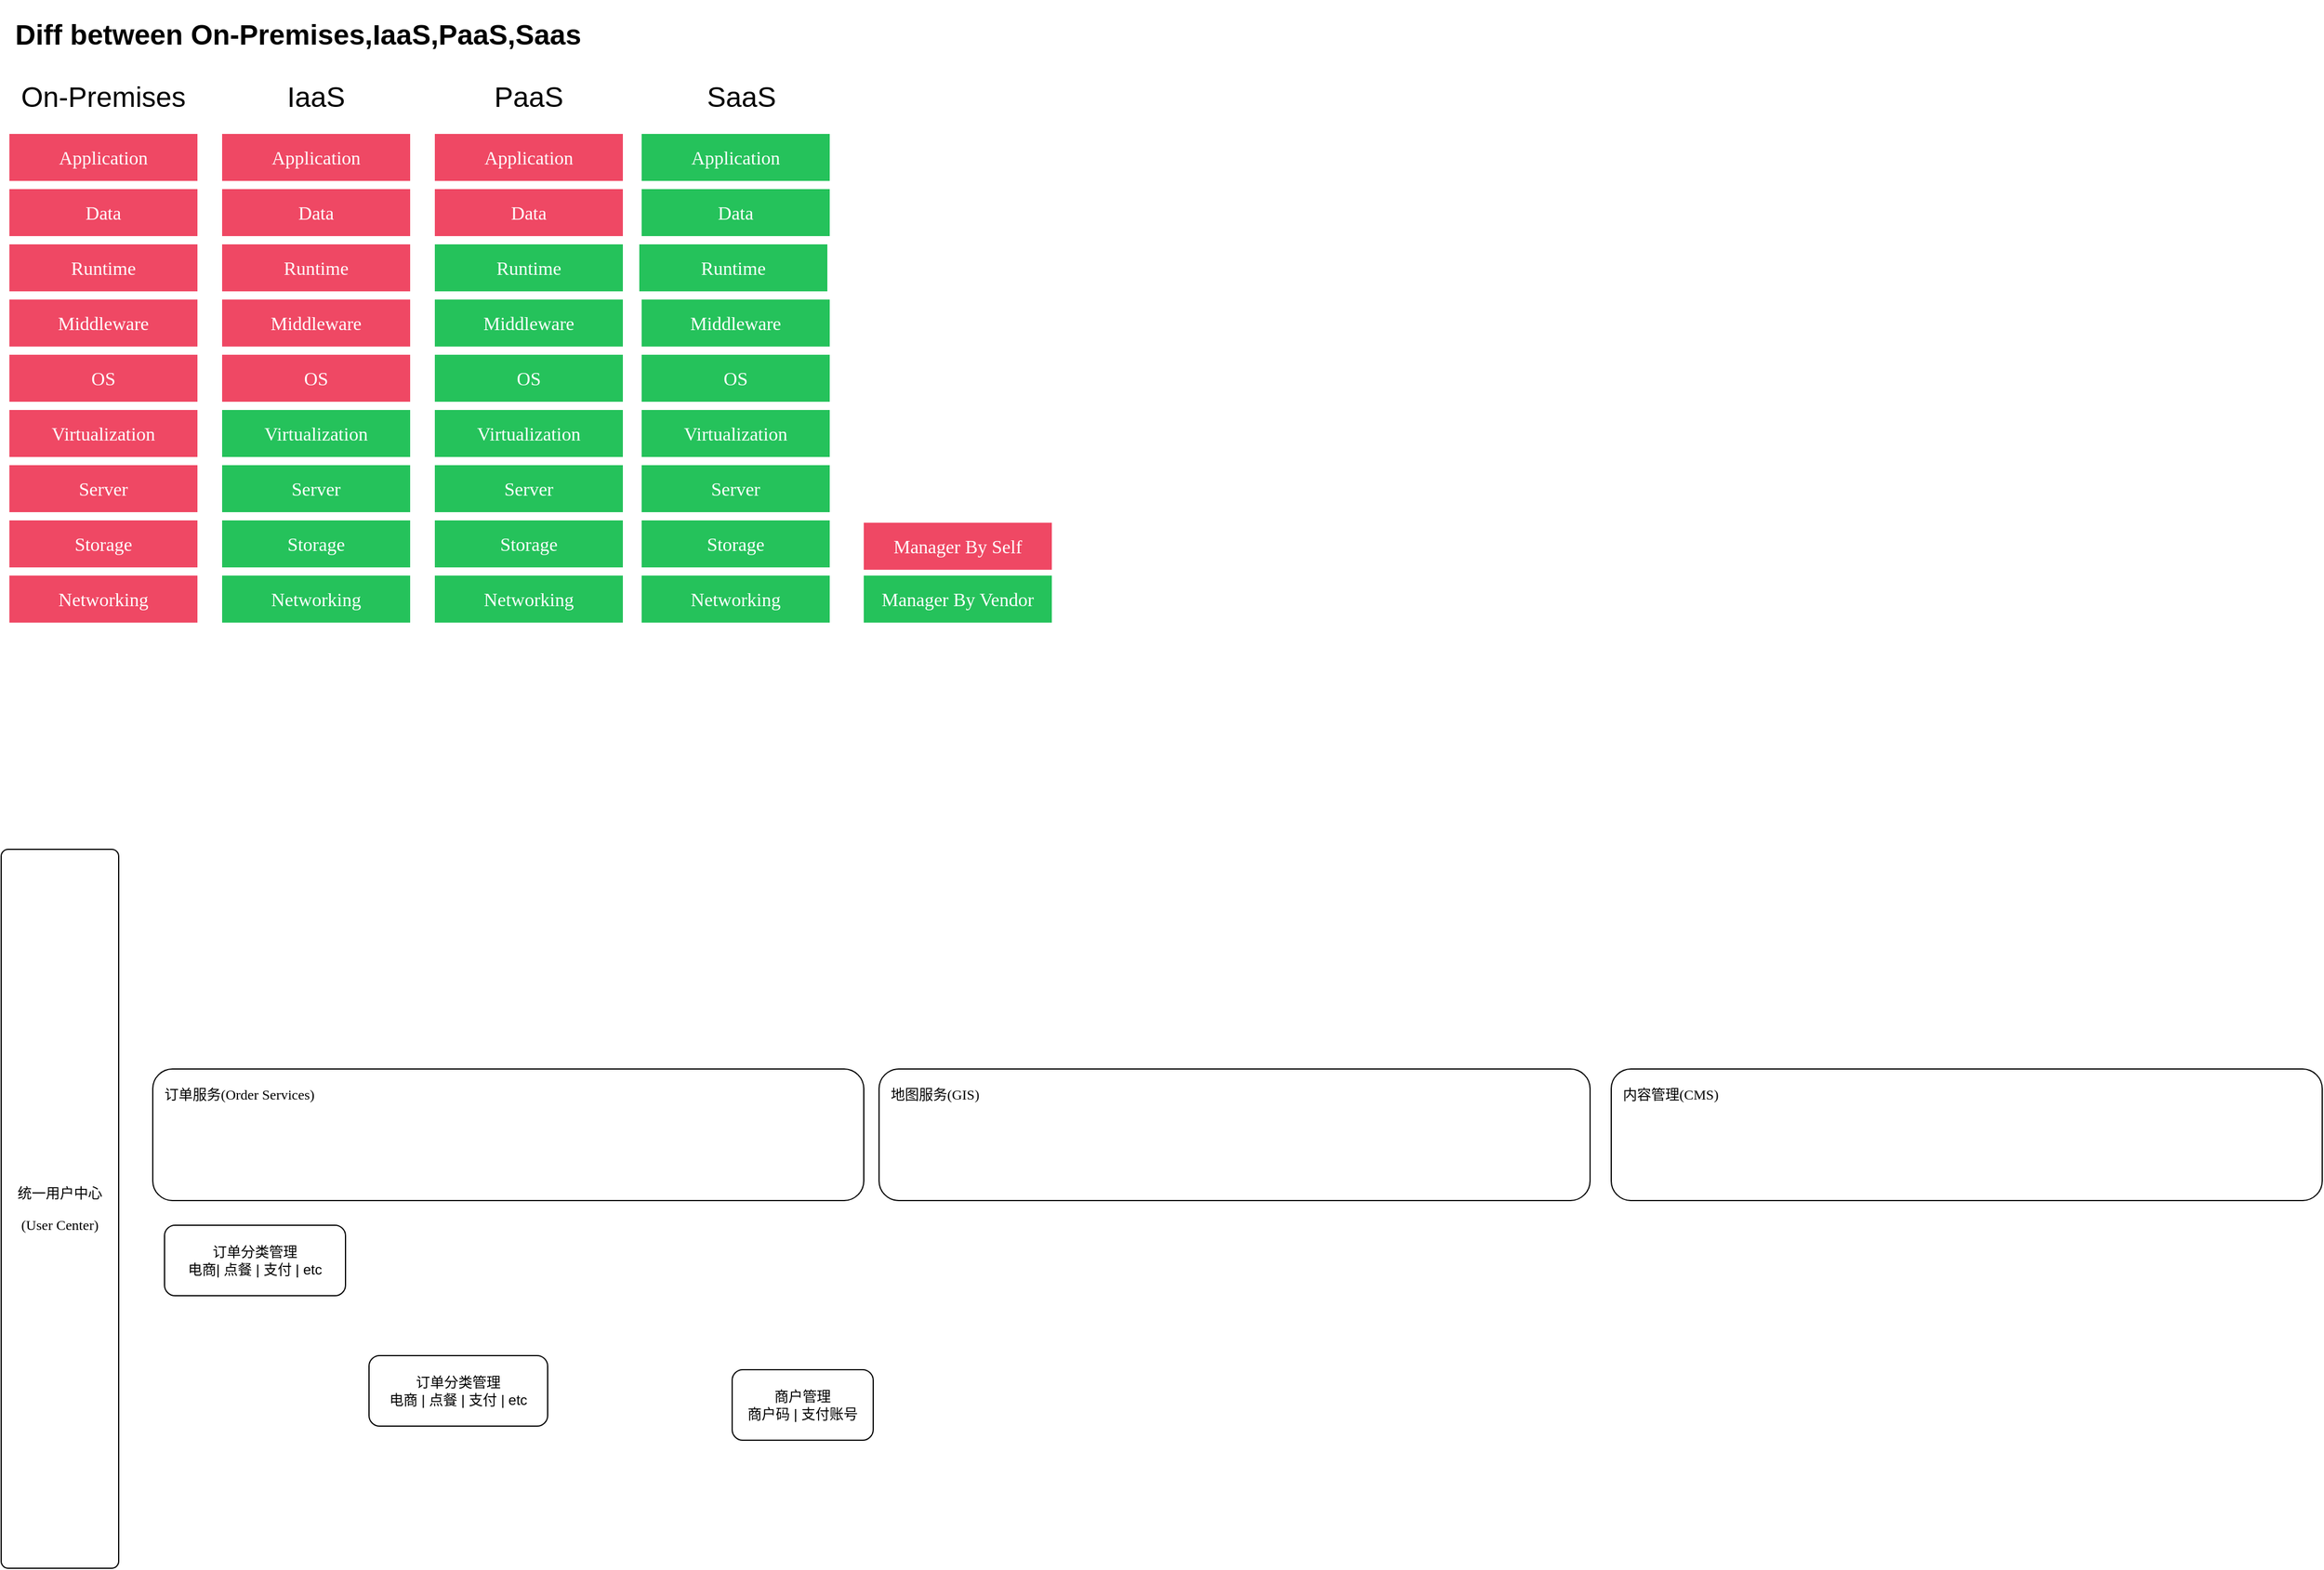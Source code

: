 <mxfile version="22.1.3" type="github">
  <diagram name="第 1 页" id="ZknkTiHTkFIjWXrP2Em_">
    <mxGraphModel dx="2583" dy="1642" grid="0" gridSize="10" guides="1" tooltips="1" connect="1" arrows="1" fold="1" page="0" pageScale="1" pageWidth="827" pageHeight="1169" math="0" shadow="0">
      <root>
        <mxCell id="0" />
        <mxCell id="1" parent="0" />
        <mxCell id="aw8PCjykxM2-NQnz8DjW-1" value="&lt;h1 style=&quot;font-size: 24px;&quot;&gt;Diff between On-Premises,IaaS,PaaS,Saas&lt;/h1&gt;" style="text;html=1;strokeColor=none;fillColor=none;spacing=5;spacingTop=-20;whiteSpace=wrap;overflow=hidden;rounded=0;fontSize=24;" vertex="1" parent="1">
          <mxGeometry x="-290" y="-105" width="698" height="45" as="geometry" />
        </mxCell>
        <mxCell id="aw8PCjykxM2-NQnz8DjW-4" value="Manager By Self" style="rounded=0;whiteSpace=wrap;html=1;fontFamily=Tahoma;fontSize=16;fillColor=#ef4864;fontColor=#FFF;strokeColor=none;" vertex="1" parent="1">
          <mxGeometry x="437" y="330" width="160" height="40" as="geometry" />
        </mxCell>
        <mxCell id="aw8PCjykxM2-NQnz8DjW-6" value="Manager By Vendor" style="rounded=0;whiteSpace=wrap;html=1;fontFamily=Tahoma;fontSize=16;fontColor=#FFF;fillColor=#25c25b;strokeColor=none;" vertex="1" parent="1">
          <mxGeometry x="437" y="375" width="160" height="40" as="geometry" />
        </mxCell>
        <mxCell id="aw8PCjykxM2-NQnz8DjW-7" value="Networking" style="rounded=0;whiteSpace=wrap;html=1;fontFamily=Tahoma;fontSize=16;fillColor=#ef4864;fontColor=#FFF;strokeColor=none;" vertex="1" parent="1">
          <mxGeometry x="-290" y="375" width="160" height="40" as="geometry" />
        </mxCell>
        <mxCell id="aw8PCjykxM2-NQnz8DjW-8" value="Storage" style="rounded=0;whiteSpace=wrap;html=1;fontFamily=Tahoma;fontSize=16;fillColor=#ef4864;fontColor=#FFF;strokeColor=none;" vertex="1" parent="1">
          <mxGeometry x="-290" y="328" width="160" height="40" as="geometry" />
        </mxCell>
        <mxCell id="aw8PCjykxM2-NQnz8DjW-9" value="Server" style="rounded=0;whiteSpace=wrap;html=1;fontFamily=Tahoma;fontSize=16;fillColor=#ef4864;fontColor=#FFF;strokeColor=none;" vertex="1" parent="1">
          <mxGeometry x="-290" y="281" width="160" height="40" as="geometry" />
        </mxCell>
        <mxCell id="aw8PCjykxM2-NQnz8DjW-10" value="OS" style="rounded=0;whiteSpace=wrap;html=1;fontFamily=Tahoma;fontSize=16;fillColor=#ef4864;fontColor=#FFF;strokeColor=none;" vertex="1" parent="1">
          <mxGeometry x="-290" y="187" width="160" height="40" as="geometry" />
        </mxCell>
        <mxCell id="aw8PCjykxM2-NQnz8DjW-11" value="Middleware" style="rounded=0;whiteSpace=wrap;html=1;fontFamily=Tahoma;fontSize=16;fillColor=#ef4864;fontColor=#FFF;strokeColor=none;" vertex="1" parent="1">
          <mxGeometry x="-290" y="140" width="160" height="40" as="geometry" />
        </mxCell>
        <mxCell id="aw8PCjykxM2-NQnz8DjW-12" value="Runtime" style="rounded=0;whiteSpace=wrap;html=1;fontFamily=Tahoma;fontSize=16;fillColor=#ef4864;fontColor=#FFF;strokeColor=none;" vertex="1" parent="1">
          <mxGeometry x="-290" y="93" width="160" height="40" as="geometry" />
        </mxCell>
        <mxCell id="aw8PCjykxM2-NQnz8DjW-13" value="Data" style="rounded=0;whiteSpace=wrap;html=1;fontFamily=Tahoma;fontSize=16;fillColor=#ef4864;fontColor=#FFF;strokeColor=none;" vertex="1" parent="1">
          <mxGeometry x="-290" y="46" width="160" height="40" as="geometry" />
        </mxCell>
        <mxCell id="aw8PCjykxM2-NQnz8DjW-14" value="Application" style="rounded=0;whiteSpace=wrap;html=1;fontFamily=Tahoma;fontSize=16;fillColor=#ef4864;fontColor=#FFF;strokeColor=none;" vertex="1" parent="1">
          <mxGeometry x="-290" y="-1" width="160" height="40" as="geometry" />
        </mxCell>
        <mxCell id="aw8PCjykxM2-NQnz8DjW-15" value="&lt;h1 style=&quot;font-size: 24px;&quot;&gt;&lt;span style=&quot;background-color: initial; font-weight: normal;&quot;&gt;On-Premises&lt;/span&gt;&lt;br&gt;&lt;/h1&gt;" style="text;html=1;strokeColor=none;fillColor=none;spacing=5;spacingTop=-20;whiteSpace=wrap;overflow=hidden;rounded=0;fontSize=24;align=center;verticalAlign=middle;" vertex="1" parent="1">
          <mxGeometry x="-290" y="-48" width="160" height="40" as="geometry" />
        </mxCell>
        <mxCell id="aw8PCjykxM2-NQnz8DjW-16" value="&lt;h1 style=&quot;font-size: 24px;&quot;&gt;&lt;span style=&quot;font-weight: 400;&quot;&gt;IaaS&lt;/span&gt;&lt;/h1&gt;" style="text;html=1;strokeColor=none;fillColor=none;spacing=5;spacingTop=-20;whiteSpace=wrap;overflow=hidden;rounded=0;fontSize=24;align=center;verticalAlign=middle;" vertex="1" parent="1">
          <mxGeometry x="-109" y="-48" width="160" height="40" as="geometry" />
        </mxCell>
        <mxCell id="aw8PCjykxM2-NQnz8DjW-18" value="OS" style="rounded=0;whiteSpace=wrap;html=1;fontFamily=Tahoma;fontSize=16;fillColor=#ef4864;fontColor=#FFF;strokeColor=none;" vertex="1" parent="1">
          <mxGeometry x="-109" y="187" width="160" height="40" as="geometry" />
        </mxCell>
        <mxCell id="aw8PCjykxM2-NQnz8DjW-19" value="Networking" style="rounded=0;whiteSpace=wrap;html=1;fontFamily=Tahoma;fontSize=16;fontColor=#FFF;fillColor=#25c25b;strokeColor=none;" vertex="1" parent="1">
          <mxGeometry x="-109" y="375" width="160" height="40" as="geometry" />
        </mxCell>
        <mxCell id="aw8PCjykxM2-NQnz8DjW-20" value="Virtualization" style="rounded=0;whiteSpace=wrap;html=1;fontFamily=Tahoma;fontSize=16;fillColor=#ef4864;fontColor=#FFF;strokeColor=none;" vertex="1" parent="1">
          <mxGeometry x="-290" y="234" width="160" height="40" as="geometry" />
        </mxCell>
        <mxCell id="aw8PCjykxM2-NQnz8DjW-21" value="Storage" style="rounded=0;whiteSpace=wrap;html=1;fontFamily=Tahoma;fontSize=16;fontColor=#FFF;fillColor=#25c25b;strokeColor=none;" vertex="1" parent="1">
          <mxGeometry x="-109" y="328" width="160" height="40" as="geometry" />
        </mxCell>
        <mxCell id="aw8PCjykxM2-NQnz8DjW-22" value="Server" style="rounded=0;whiteSpace=wrap;html=1;fontFamily=Tahoma;fontSize=16;fontColor=#FFF;fillColor=#25c25b;strokeColor=none;" vertex="1" parent="1">
          <mxGeometry x="-109" y="281" width="160" height="40" as="geometry" />
        </mxCell>
        <mxCell id="aw8PCjykxM2-NQnz8DjW-23" value="Virtualization" style="rounded=0;whiteSpace=wrap;html=1;fontFamily=Tahoma;fontSize=16;fontColor=#FFF;fillColor=#25c25b;strokeColor=none;" vertex="1" parent="1">
          <mxGeometry x="-109" y="234" width="160" height="40" as="geometry" />
        </mxCell>
        <mxCell id="aw8PCjykxM2-NQnz8DjW-24" value="Middleware" style="rounded=0;whiteSpace=wrap;html=1;fontFamily=Tahoma;fontSize=16;fillColor=#ef4864;fontColor=#FFF;strokeColor=none;" vertex="1" parent="1">
          <mxGeometry x="-109" y="140" width="160" height="40" as="geometry" />
        </mxCell>
        <mxCell id="aw8PCjykxM2-NQnz8DjW-25" value="Runtime" style="rounded=0;whiteSpace=wrap;html=1;fontFamily=Tahoma;fontSize=16;fillColor=#ef4864;fontColor=#FFF;strokeColor=none;" vertex="1" parent="1">
          <mxGeometry x="-109" y="93" width="160" height="40" as="geometry" />
        </mxCell>
        <mxCell id="aw8PCjykxM2-NQnz8DjW-26" value="Data" style="rounded=0;whiteSpace=wrap;html=1;fontFamily=Tahoma;fontSize=16;fillColor=#ef4864;fontColor=#FFF;strokeColor=none;" vertex="1" parent="1">
          <mxGeometry x="-109" y="46" width="160" height="40" as="geometry" />
        </mxCell>
        <mxCell id="aw8PCjykxM2-NQnz8DjW-27" value="Application" style="rounded=0;whiteSpace=wrap;html=1;fontFamily=Tahoma;fontSize=16;fillColor=#ef4864;fontColor=#FFF;strokeColor=none;" vertex="1" parent="1">
          <mxGeometry x="-109" y="-1" width="160" height="40" as="geometry" />
        </mxCell>
        <mxCell id="aw8PCjykxM2-NQnz8DjW-28" value="&lt;h1 style=&quot;font-size: 24px;&quot;&gt;&lt;span style=&quot;font-weight: 400;&quot;&gt;PaaS&lt;/span&gt;&lt;/h1&gt;" style="text;html=1;strokeColor=none;fillColor=none;spacing=5;spacingTop=-20;whiteSpace=wrap;overflow=hidden;rounded=0;fontSize=24;align=center;verticalAlign=middle;" vertex="1" parent="1">
          <mxGeometry x="72" y="-48" width="160" height="40" as="geometry" />
        </mxCell>
        <mxCell id="aw8PCjykxM2-NQnz8DjW-29" value="Networking" style="rounded=0;whiteSpace=wrap;html=1;fontFamily=Tahoma;fontSize=16;fontColor=#FFF;fillColor=#25c25b;strokeColor=none;" vertex="1" parent="1">
          <mxGeometry x="72" y="375" width="160" height="40" as="geometry" />
        </mxCell>
        <mxCell id="aw8PCjykxM2-NQnz8DjW-30" value="Storage" style="rounded=0;whiteSpace=wrap;html=1;fontFamily=Tahoma;fontSize=16;fontColor=#FFF;fillColor=#25c25b;strokeColor=none;" vertex="1" parent="1">
          <mxGeometry x="72" y="328" width="160" height="40" as="geometry" />
        </mxCell>
        <mxCell id="aw8PCjykxM2-NQnz8DjW-31" value="Server" style="rounded=0;whiteSpace=wrap;html=1;fontFamily=Tahoma;fontSize=16;fontColor=#FFF;fillColor=#25c25b;strokeColor=none;" vertex="1" parent="1">
          <mxGeometry x="72" y="281" width="160" height="40" as="geometry" />
        </mxCell>
        <mxCell id="aw8PCjykxM2-NQnz8DjW-32" value="Virtualization" style="rounded=0;whiteSpace=wrap;html=1;fontFamily=Tahoma;fontSize=16;fontColor=#FFF;fillColor=#25c25b;strokeColor=none;" vertex="1" parent="1">
          <mxGeometry x="72" y="234" width="160" height="40" as="geometry" />
        </mxCell>
        <mxCell id="aw8PCjykxM2-NQnz8DjW-33" value="OS" style="rounded=0;whiteSpace=wrap;html=1;fontFamily=Tahoma;fontSize=16;fontColor=#FFF;fillColor=#25c25b;strokeColor=none;" vertex="1" parent="1">
          <mxGeometry x="72" y="187" width="160" height="40" as="geometry" />
        </mxCell>
        <mxCell id="aw8PCjykxM2-NQnz8DjW-34" value="Middleware" style="rounded=0;whiteSpace=wrap;html=1;fontFamily=Tahoma;fontSize=16;fontColor=#FFF;fillColor=#25c25b;strokeColor=none;" vertex="1" parent="1">
          <mxGeometry x="72" y="140" width="160" height="40" as="geometry" />
        </mxCell>
        <mxCell id="aw8PCjykxM2-NQnz8DjW-36" value="Runtime" style="rounded=0;whiteSpace=wrap;html=1;fontFamily=Tahoma;fontSize=16;fontColor=#FFF;fillColor=#25c25b;strokeColor=none;" vertex="1" parent="1">
          <mxGeometry x="72" y="93" width="160" height="40" as="geometry" />
        </mxCell>
        <mxCell id="aw8PCjykxM2-NQnz8DjW-37" value="Data" style="rounded=0;whiteSpace=wrap;html=1;fontFamily=Tahoma;fontSize=16;fillColor=#ef4864;fontColor=#FFF;strokeColor=none;" vertex="1" parent="1">
          <mxGeometry x="72" y="46" width="160" height="40" as="geometry" />
        </mxCell>
        <mxCell id="aw8PCjykxM2-NQnz8DjW-38" value="Application" style="rounded=0;whiteSpace=wrap;html=1;fontFamily=Tahoma;fontSize=16;fillColor=#ef4864;fontColor=#FFF;strokeColor=none;" vertex="1" parent="1">
          <mxGeometry x="72" y="-1" width="160" height="40" as="geometry" />
        </mxCell>
        <mxCell id="aw8PCjykxM2-NQnz8DjW-39" value="&lt;h1 style=&quot;font-size: 24px;&quot;&gt;&lt;span style=&quot;font-weight: 400;&quot;&gt;SaaS&lt;/span&gt;&lt;/h1&gt;" style="text;html=1;strokeColor=none;fillColor=none;spacing=5;spacingTop=-20;whiteSpace=wrap;overflow=hidden;rounded=0;fontSize=24;align=center;verticalAlign=middle;" vertex="1" parent="1">
          <mxGeometry x="253" y="-48" width="160" height="40" as="geometry" />
        </mxCell>
        <mxCell id="aw8PCjykxM2-NQnz8DjW-40" value="Networking" style="rounded=0;whiteSpace=wrap;html=1;fontFamily=Tahoma;fontSize=16;fontColor=#FFF;fillColor=#25c25b;strokeColor=none;" vertex="1" parent="1">
          <mxGeometry x="248" y="375" width="160" height="40" as="geometry" />
        </mxCell>
        <mxCell id="aw8PCjykxM2-NQnz8DjW-144" value="Storage" style="rounded=0;whiteSpace=wrap;html=1;fontFamily=Tahoma;fontSize=16;fontColor=#FFF;fillColor=#25c25b;strokeColor=none;" vertex="1" parent="1">
          <mxGeometry x="248" y="328" width="160" height="40" as="geometry" />
        </mxCell>
        <mxCell id="aw8PCjykxM2-NQnz8DjW-145" value="Server" style="rounded=0;whiteSpace=wrap;html=1;fontFamily=Tahoma;fontSize=16;fontColor=#FFF;fillColor=#25c25b;strokeColor=none;" vertex="1" parent="1">
          <mxGeometry x="248" y="281" width="160" height="40" as="geometry" />
        </mxCell>
        <mxCell id="aw8PCjykxM2-NQnz8DjW-146" value="Virtualization" style="rounded=0;whiteSpace=wrap;html=1;fontFamily=Tahoma;fontSize=16;fontColor=#FFF;fillColor=#25c25b;strokeColor=none;" vertex="1" parent="1">
          <mxGeometry x="248" y="234" width="160" height="40" as="geometry" />
        </mxCell>
        <mxCell id="aw8PCjykxM2-NQnz8DjW-147" value="OS" style="rounded=0;whiteSpace=wrap;html=1;fontFamily=Tahoma;fontSize=16;fontColor=#FFF;fillColor=#25c25b;strokeColor=none;" vertex="1" parent="1">
          <mxGeometry x="248" y="187" width="160" height="40" as="geometry" />
        </mxCell>
        <mxCell id="aw8PCjykxM2-NQnz8DjW-148" value="Middleware" style="rounded=0;whiteSpace=wrap;html=1;fontFamily=Tahoma;fontSize=16;fontColor=#FFF;fillColor=#25c25b;strokeColor=none;" vertex="1" parent="1">
          <mxGeometry x="248" y="140" width="160" height="40" as="geometry" />
        </mxCell>
        <mxCell id="aw8PCjykxM2-NQnz8DjW-149" value="Runtime" style="rounded=0;whiteSpace=wrap;html=1;fontFamily=Tahoma;fontSize=16;fontColor=#FFF;fillColor=#25c25b;strokeColor=none;" vertex="1" parent="1">
          <mxGeometry x="246" y="93" width="160" height="40" as="geometry" />
        </mxCell>
        <mxCell id="aw8PCjykxM2-NQnz8DjW-150" value="Data" style="rounded=0;whiteSpace=wrap;html=1;fontFamily=Tahoma;fontSize=16;fontColor=#FFF;fillColor=#25c25b;strokeColor=none;" vertex="1" parent="1">
          <mxGeometry x="248" y="46" width="160" height="40" as="geometry" />
        </mxCell>
        <mxCell id="aw8PCjykxM2-NQnz8DjW-151" value="Application" style="rounded=0;whiteSpace=wrap;html=1;fontFamily=Tahoma;fontSize=16;fontColor=#FFF;fillColor=#25c25b;strokeColor=none;" vertex="1" parent="1">
          <mxGeometry x="248" y="-1" width="160" height="40" as="geometry" />
        </mxCell>
        <mxCell id="aw8PCjykxM2-NQnz8DjW-166" value="&lt;p&gt;统一用户中心&lt;/p&gt;&lt;p&gt;(User Center)&lt;/p&gt;" style="rounded=1;whiteSpace=wrap;html=1;fontFamily=Tahoma;arcSize=6;" vertex="1" parent="1">
          <mxGeometry x="-297" y="608" width="100" height="612" as="geometry" />
        </mxCell>
        <mxCell id="aw8PCjykxM2-NQnz8DjW-172" value="订单服务(Order Services)" style="rounded=1;whiteSpace=wrap;html=1;fontFamily=Tahoma;verticalAlign=top;align=left;spacing=10;" vertex="1" parent="1">
          <mxGeometry x="-168" y="795" width="605" height="112" as="geometry" />
        </mxCell>
        <mxCell id="aw8PCjykxM2-NQnz8DjW-173" value="地图服务(GIS)" style="rounded=1;whiteSpace=wrap;html=1;fontFamily=Tahoma;verticalAlign=top;align=left;spacing=10;" vertex="1" parent="1">
          <mxGeometry x="450" y="795" width="605" height="112" as="geometry" />
        </mxCell>
        <mxCell id="aw8PCjykxM2-NQnz8DjW-174" value="订单分类管理&lt;br&gt;电商 | 点餐 | 支付 | etc" style="rounded=1;whiteSpace=wrap;html=1;" vertex="1" parent="1">
          <mxGeometry x="16" y="1039" width="152" height="60" as="geometry" />
        </mxCell>
        <mxCell id="aw8PCjykxM2-NQnz8DjW-175" value="商户管理&lt;br&gt;商户码 | 支付账号" style="rounded=1;whiteSpace=wrap;html=1;" vertex="1" parent="1">
          <mxGeometry x="325" y="1051" width="120" height="60" as="geometry" />
        </mxCell>
        <mxCell id="aw8PCjykxM2-NQnz8DjW-176" value="订单分类管理&lt;br&gt;电商| 点餐 | 支付 | etc" style="rounded=1;whiteSpace=wrap;html=1;" vertex="1" parent="1">
          <mxGeometry x="-158" y="928" width="154" height="60" as="geometry" />
        </mxCell>
        <mxCell id="aw8PCjykxM2-NQnz8DjW-177" value="内容管理(CMS)" style="rounded=1;whiteSpace=wrap;html=1;fontFamily=Tahoma;verticalAlign=top;align=left;spacing=10;" vertex="1" parent="1">
          <mxGeometry x="1073" y="795" width="605" height="112" as="geometry" />
        </mxCell>
      </root>
    </mxGraphModel>
  </diagram>
</mxfile>
